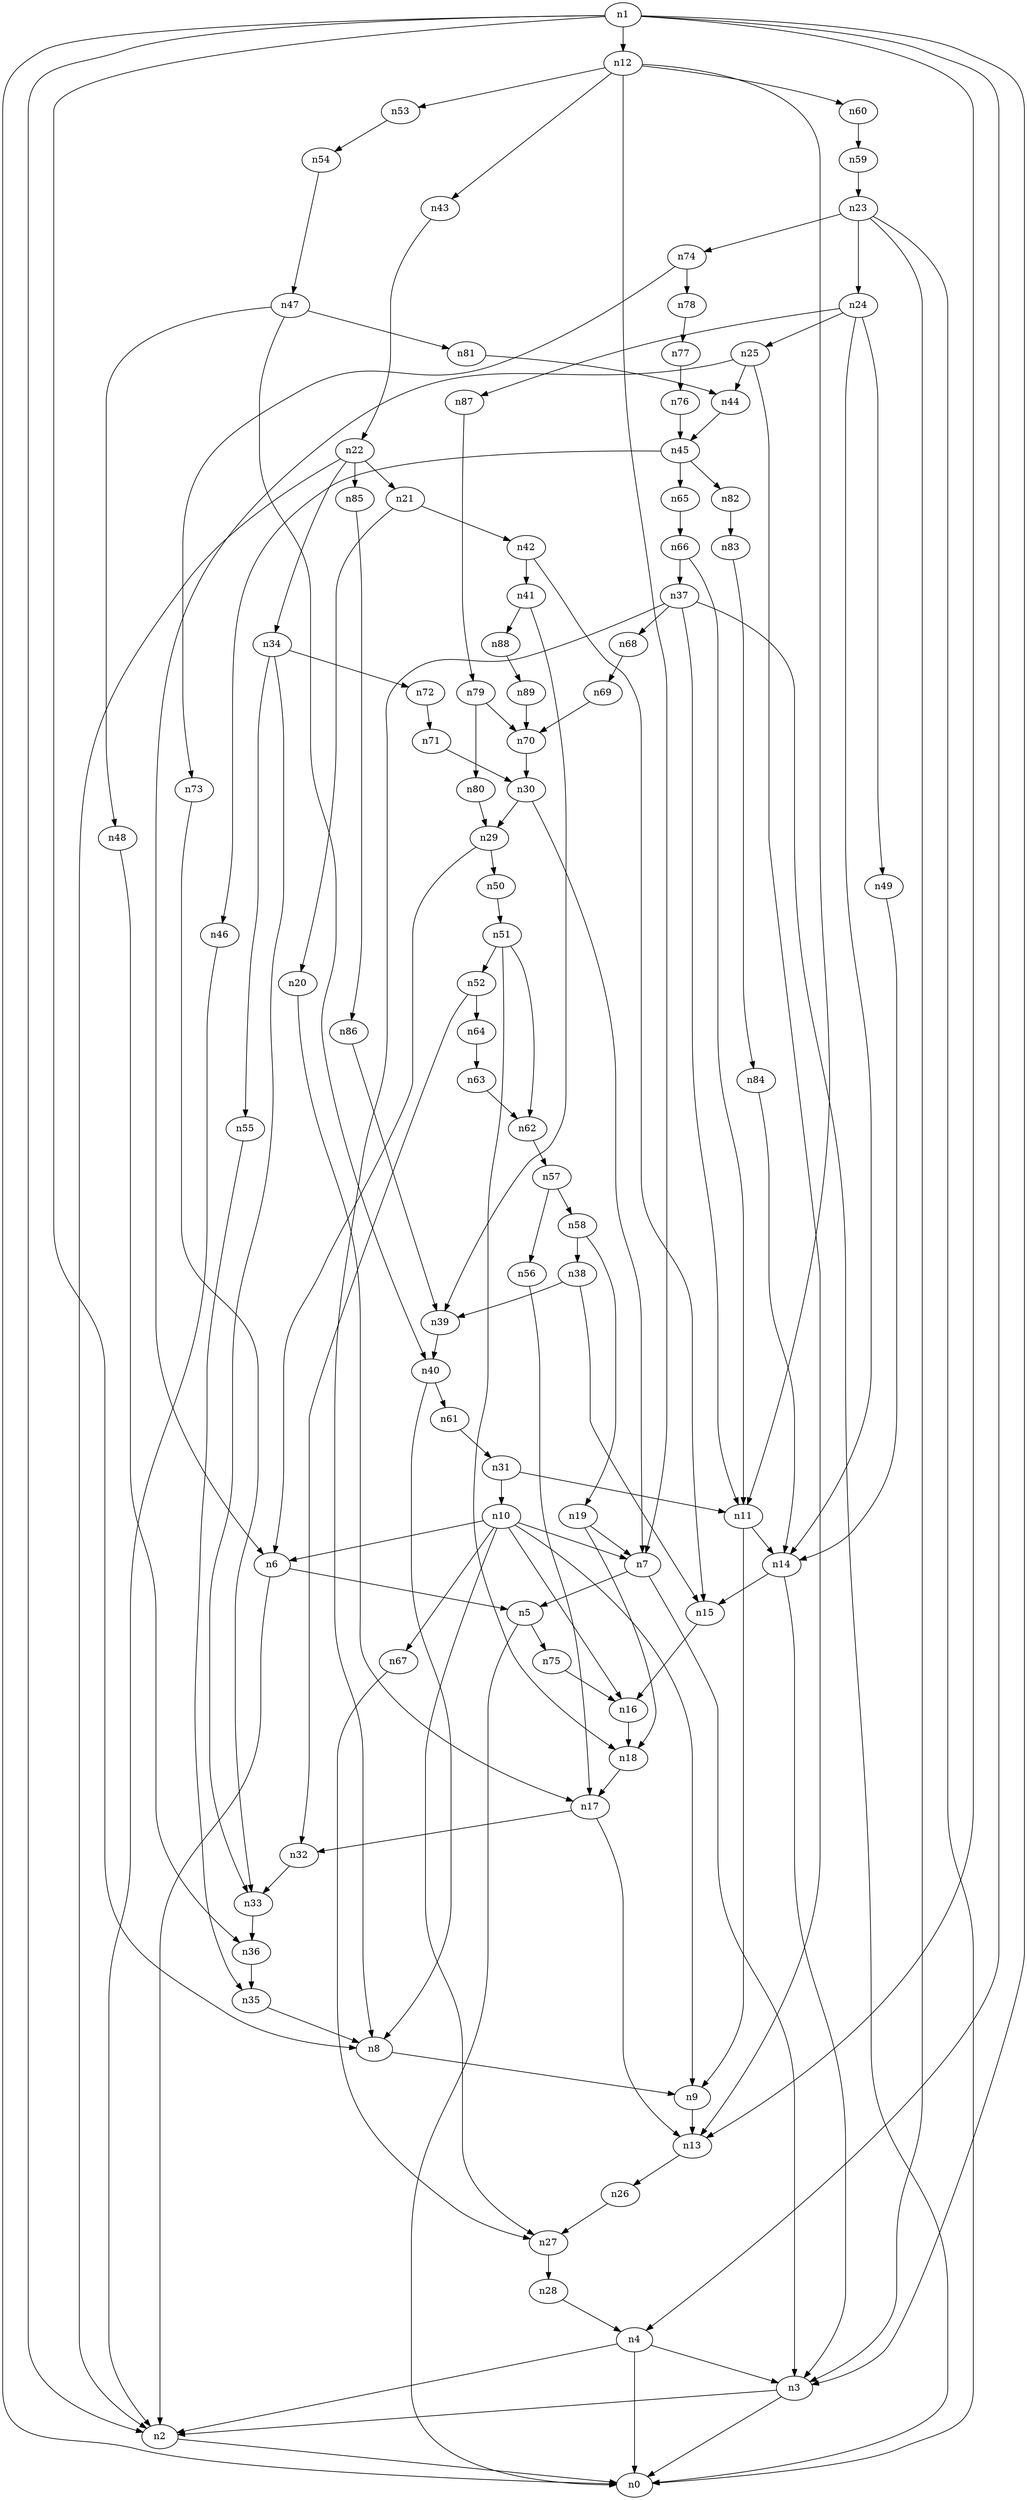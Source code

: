digraph G {
	n1 -> n0	 [_graphml_id=e0];
	n1 -> n2	 [_graphml_id=e1];
	n1 -> n3	 [_graphml_id=e6];
	n1 -> n4	 [_graphml_id=e9];
	n1 -> n8	 [_graphml_id=e15];
	n1 -> n12	 [_graphml_id=e24];
	n1 -> n13	 [_graphml_id=e22];
	n2 -> n0	 [_graphml_id=e5];
	n3 -> n0	 [_graphml_id=e8];
	n3 -> n2	 [_graphml_id=e2];
	n4 -> n0	 [_graphml_id=e4];
	n4 -> n2	 [_graphml_id=e7];
	n4 -> n3	 [_graphml_id=e3];
	n5 -> n0	 [_graphml_id=e10];
	n5 -> n75	 [_graphml_id=e126];
	n6 -> n2	 [_graphml_id=e12];
	n6 -> n5	 [_graphml_id=e11];
	n7 -> n3	 [_graphml_id=e14];
	n7 -> n5	 [_graphml_id=e13];
	n8 -> n9	 [_graphml_id=e16];
	n9 -> n13	 [_graphml_id=e23];
	n10 -> n6	 [_graphml_id=e18];
	n10 -> n7	 [_graphml_id=e34];
	n10 -> n9	 [_graphml_id=e17];
	n10 -> n16	 [_graphml_id=e28];
	n10 -> n27	 [_graphml_id=e54];
	n10 -> n67	 [_graphml_id=e113];
	n11 -> n9	 [_graphml_id=e19];
	n11 -> n14	 [_graphml_id=e25];
	n12 -> n7	 [_graphml_id=e21];
	n12 -> n11	 [_graphml_id=e20];
	n12 -> n43	 [_graphml_id=e72];
	n12 -> n53	 [_graphml_id=e89];
	n12 -> n60	 [_graphml_id=e101];
	n13 -> n26	 [_graphml_id=e45];
	n14 -> n3	 [_graphml_id=e74];
	n14 -> n15	 [_graphml_id=e26];
	n15 -> n16	 [_graphml_id=e27];
	n16 -> n18	 [_graphml_id=e31];
	n17 -> n13	 [_graphml_id=e29];
	n17 -> n32	 [_graphml_id=e55];
	n18 -> n17	 [_graphml_id=e30];
	n19 -> n7	 [_graphml_id=e32];
	n19 -> n18	 [_graphml_id=e33];
	n20 -> n17	 [_graphml_id=e35];
	n21 -> n20	 [_graphml_id=e36];
	n21 -> n42	 [_graphml_id=e71];
	n22 -> n2	 [_graphml_id=e38];
	n22 -> n21	 [_graphml_id=e37];
	n22 -> n34	 [_graphml_id=e58];
	n22 -> n85	 [_graphml_id=e141];
	n23 -> n0	 [_graphml_id=e44];
	n23 -> n3	 [_graphml_id=e39];
	n23 -> n24	 [_graphml_id=e40];
	n23 -> n74	 [_graphml_id=e124];
	n24 -> n14	 [_graphml_id=e41];
	n24 -> n25	 [_graphml_id=e43];
	n24 -> n49	 [_graphml_id=e83];
	n24 -> n87	 [_graphml_id=e145];
	n25 -> n6	 [_graphml_id=e84];
	n25 -> n13	 [_graphml_id=e42];
	n25 -> n44	 [_graphml_id=e75];
	n26 -> n27	 [_graphml_id=e46];
	n27 -> n28	 [_graphml_id=e47];
	n28 -> n4	 [_graphml_id=e48];
	n29 -> n6	 [_graphml_id=e49];
	n29 -> n50	 [_graphml_id=e85];
	n30 -> n7	 [_graphml_id=e51];
	n30 -> n29	 [_graphml_id=e50];
	n31 -> n10	 [_graphml_id=e53];
	n31 -> n11	 [_graphml_id=e52];
	n32 -> n33	 [_graphml_id=e56];
	n33 -> n36	 [_graphml_id=e61];
	n34 -> n33	 [_graphml_id=e57];
	n34 -> n55	 [_graphml_id=e92];
	n34 -> n72	 [_graphml_id=e121];
	n35 -> n8	 [_graphml_id=e59];
	n36 -> n35	 [_graphml_id=e60];
	n37 -> n0	 [_graphml_id=e62];
	n37 -> n8	 [_graphml_id=e64];
	n37 -> n11	 [_graphml_id=e63];
	n37 -> n68	 [_graphml_id=e115];
	n38 -> n15	 [_graphml_id=e65];
	n38 -> n39	 [_graphml_id=e66];
	n39 -> n40	 [_graphml_id=e67];
	n40 -> n8	 [_graphml_id=e68];
	n40 -> n61	 [_graphml_id=e103];
	n41 -> n39	 [_graphml_id=e69];
	n41 -> n88	 [_graphml_id=e147];
	n42 -> n15	 [_graphml_id=e104];
	n42 -> n41	 [_graphml_id=e70];
	n43 -> n22	 [_graphml_id=e73];
	n44 -> n45	 [_graphml_id=e76];
	n45 -> n46	 [_graphml_id=e77];
	n45 -> n65	 [_graphml_id=e109];
	n45 -> n82	 [_graphml_id=e137];
	n46 -> n2	 [_graphml_id=e78];
	n47 -> n40	 [_graphml_id=e79];
	n47 -> n48	 [_graphml_id=e80];
	n47 -> n81	 [_graphml_id=e135];
	n48 -> n36	 [_graphml_id=e81];
	n49 -> n14	 [_graphml_id=e82];
	n50 -> n51	 [_graphml_id=e86];
	n51 -> n18	 [_graphml_id=e94];
	n51 -> n52	 [_graphml_id=e87];
	n51 -> n62	 [_graphml_id=e114];
	n52 -> n32	 [_graphml_id=e88];
	n52 -> n64	 [_graphml_id=e108];
	n53 -> n54	 [_graphml_id=e90];
	n54 -> n47	 [_graphml_id=e91];
	n55 -> n35	 [_graphml_id=e93];
	n56 -> n17	 [_graphml_id=e95];
	n57 -> n56	 [_graphml_id=e96];
	n57 -> n58	 [_graphml_id=e97];
	n58 -> n19	 [_graphml_id=e146];
	n58 -> n38	 [_graphml_id=e98];
	n59 -> n23	 [_graphml_id=e99];
	n60 -> n59	 [_graphml_id=e100];
	n61 -> n31	 [_graphml_id=e102];
	n62 -> n57	 [_graphml_id=e105];
	n63 -> n62	 [_graphml_id=e106];
	n64 -> n63	 [_graphml_id=e107];
	n65 -> n66	 [_graphml_id=e110];
	n66 -> n11	 [_graphml_id=e136];
	n66 -> n37	 [_graphml_id=e111];
	n67 -> n27	 [_graphml_id=e112];
	n68 -> n69	 [_graphml_id=e116];
	n69 -> n70	 [_graphml_id=e117];
	n70 -> n30	 [_graphml_id=e118];
	n71 -> n30	 [_graphml_id=e119];
	n72 -> n71	 [_graphml_id=e120];
	n73 -> n33	 [_graphml_id=e122];
	n74 -> n73	 [_graphml_id=e123];
	n74 -> n78	 [_graphml_id=e130];
	n75 -> n16	 [_graphml_id=e125];
	n76 -> n45	 [_graphml_id=e127];
	n77 -> n76	 [_graphml_id=e128];
	n78 -> n77	 [_graphml_id=e129];
	n79 -> n70	 [_graphml_id=e131];
	n79 -> n80	 [_graphml_id=e132];
	n80 -> n29	 [_graphml_id=e133];
	n81 -> n44	 [_graphml_id=e134];
	n82 -> n83	 [_graphml_id=e138];
	n83 -> n84	 [_graphml_id=e139];
	n84 -> n14	 [_graphml_id=e140];
	n85 -> n86	 [_graphml_id=e142];
	n86 -> n39	 [_graphml_id=e143];
	n87 -> n79	 [_graphml_id=e144];
	n88 -> n89	 [_graphml_id=e148];
	n89 -> n70	 [_graphml_id=e149];
}
